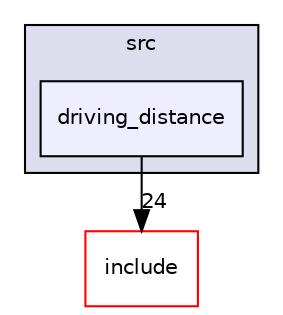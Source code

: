 digraph "driving_distance" {
  compound=true
  node [ fontsize="10", fontname="Helvetica"];
  edge [ labelfontsize="10", labelfontname="Helvetica"];
  subgraph clusterdir_68267d1309a1af8e8297ef4c3efbcdba {
    graph [ bgcolor="#ddddee", pencolor="black", label="src" fontname="Helvetica", fontsize="10", URL="dir_68267d1309a1af8e8297ef4c3efbcdba.html"]
  dir_9b3fa77b78162e3e9798b6b980f3e1a9 [shape=box, label="driving_distance", style="filled", fillcolor="#eeeeff", pencolor="black", URL="dir_9b3fa77b78162e3e9798b6b980f3e1a9.html"];
  }
  dir_d44c64559bbebec7f509842c48db8b23 [shape=box label="include" fillcolor="white" style="filled" color="red" URL="dir_d44c64559bbebec7f509842c48db8b23.html"];
  dir_9b3fa77b78162e3e9798b6b980f3e1a9->dir_d44c64559bbebec7f509842c48db8b23 [headlabel="24", labeldistance=1.5 headhref="dir_000035_000002.html"];
}
